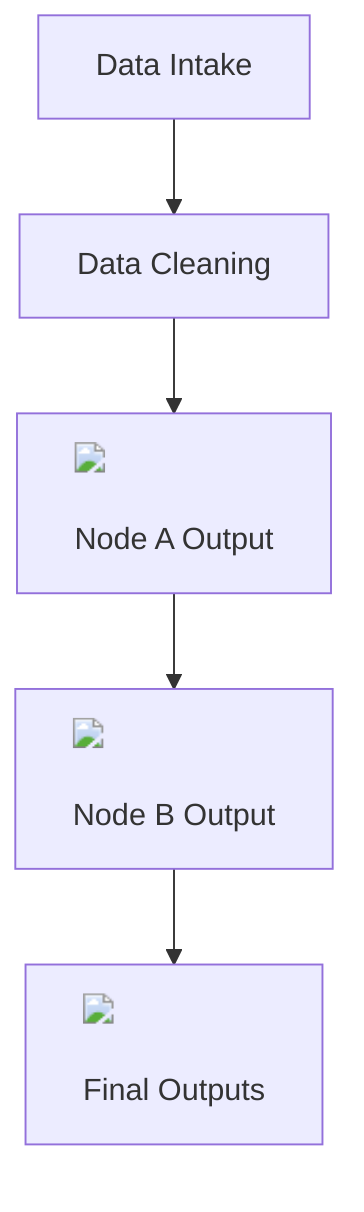 flowchart TD
    A["Data Intake"]
    B["Data Cleaning"] 
    C["<img src='dummy_plots/lineplot_template.svg'/> <br/> Node A Output"] 
    D["<img src='dummy_plots/scatter_plot_template.svg'/> <br/> Node B Output"] 
    E["<img src='dummy_plots/hist_template.svg'/> <br/> Final Outputs"]

    A --> B 
    B --> C 
    C --> D 
    D --> E